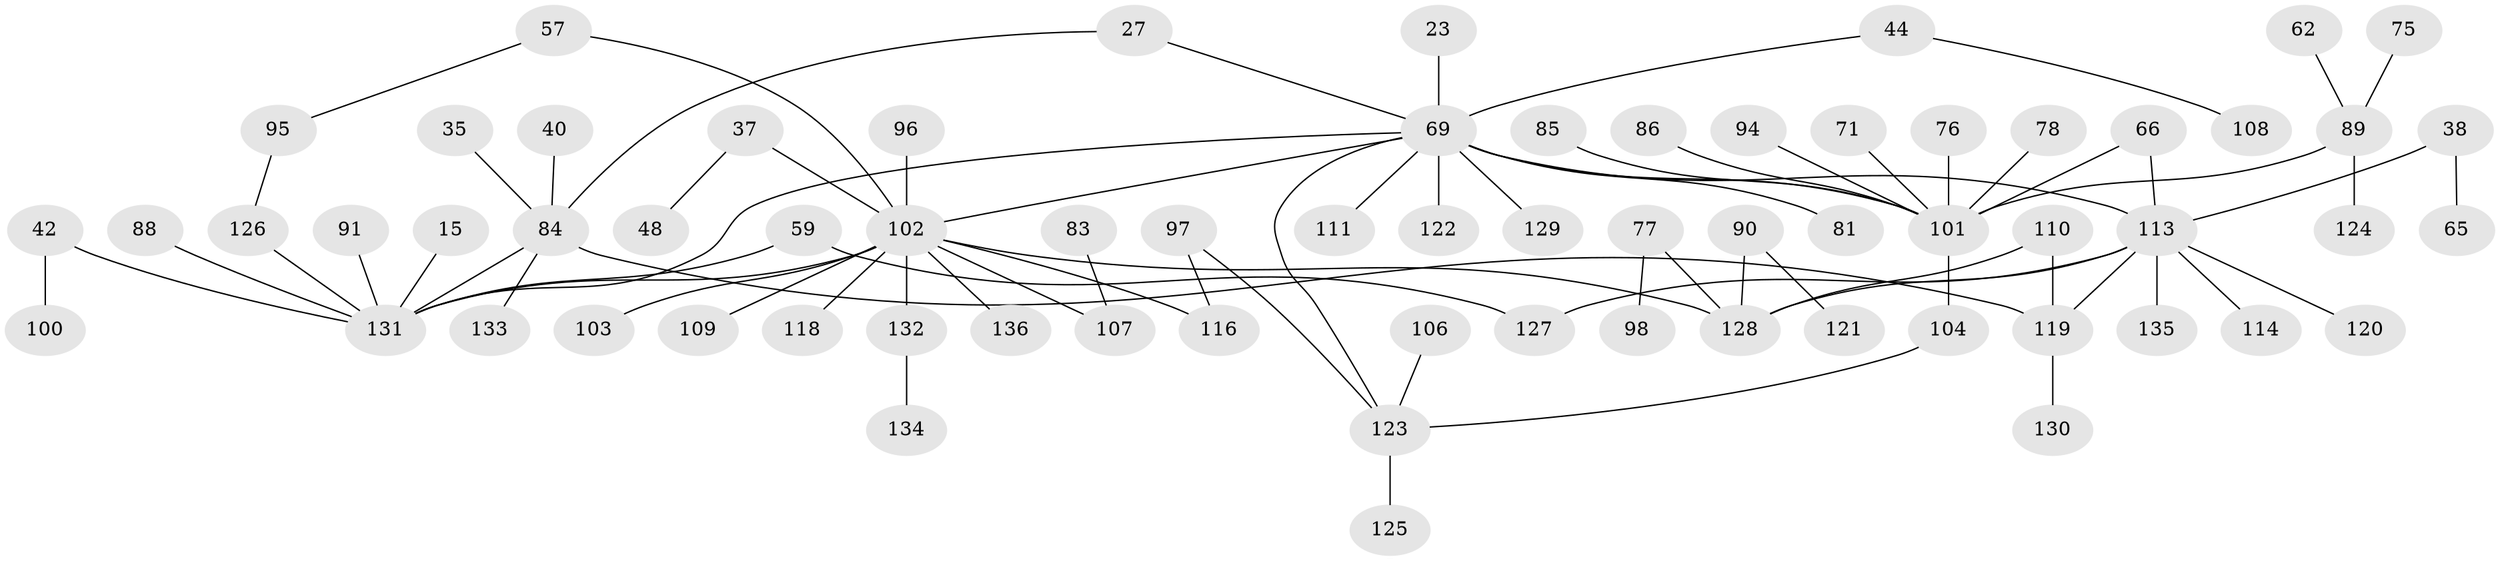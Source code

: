 // original degree distribution, {6: 0.051470588235294115, 7: 0.007352941176470588, 3: 0.1323529411764706, 2: 0.3382352941176471, 5: 0.051470588235294115, 1: 0.36764705882352944, 4: 0.051470588235294115}
// Generated by graph-tools (version 1.1) at 2025/42/03/09/25 04:42:09]
// undirected, 68 vertices, 77 edges
graph export_dot {
graph [start="1"]
  node [color=gray90,style=filled];
  15;
  23;
  27;
  35;
  37;
  38;
  40;
  42 [super="+7"];
  44;
  48;
  57 [super="+46"];
  59 [super="+58"];
  62;
  65;
  66;
  69 [super="+24+12"];
  71;
  75;
  76;
  77;
  78;
  81;
  83;
  84 [super="+18"];
  85;
  86;
  88;
  89 [super="+26+31"];
  90;
  91;
  94;
  95;
  96;
  97;
  98;
  100;
  101 [super="+68+43"];
  102 [super="+33+99"];
  103;
  104;
  106;
  107 [super="+20"];
  108;
  109;
  110;
  111 [super="+25"];
  113 [super="+34+61+52+92+112"];
  114;
  116;
  118;
  119 [super="+72+115"];
  120;
  121;
  122;
  123 [super="+67+45"];
  124;
  125;
  126;
  127;
  128 [super="+117+79"];
  129;
  130;
  131 [super="+80+64+70+13"];
  132;
  133;
  134;
  135;
  136;
  15 -- 131;
  23 -- 69;
  27 -- 84;
  27 -- 69;
  35 -- 84;
  37 -- 48;
  37 -- 102;
  38 -- 65;
  38 -- 113;
  40 -- 84;
  42 -- 100;
  42 -- 131;
  44 -- 108;
  44 -- 69;
  57 -- 102;
  57 -- 95;
  59 -- 127;
  59 -- 131;
  62 -- 89;
  66 -- 101;
  66 -- 113;
  69 -- 122;
  69 -- 129;
  69 -- 81;
  69 -- 113 [weight=3];
  69 -- 101;
  69 -- 131 [weight=3];
  69 -- 123;
  69 -- 111;
  69 -- 102;
  71 -- 101;
  75 -- 89;
  76 -- 101;
  77 -- 98;
  77 -- 128;
  78 -- 101;
  83 -- 107;
  84 -- 133;
  84 -- 131 [weight=3];
  84 -- 119;
  85 -- 101;
  86 -- 101;
  88 -- 131;
  89 -- 124;
  89 -- 101;
  90 -- 121;
  90 -- 128;
  91 -- 131;
  94 -- 101;
  95 -- 126;
  96 -- 102;
  97 -- 116;
  97 -- 123;
  101 -- 104;
  102 -- 118;
  102 -- 107;
  102 -- 131 [weight=3];
  102 -- 128;
  102 -- 132;
  102 -- 103;
  102 -- 136;
  102 -- 109;
  102 -- 116;
  104 -- 123;
  106 -- 123;
  110 -- 119;
  110 -- 128;
  113 -- 127;
  113 -- 120;
  113 -- 135;
  113 -- 114;
  113 -- 119 [weight=2];
  113 -- 128;
  119 -- 130;
  123 -- 125;
  126 -- 131;
  132 -- 134;
}
